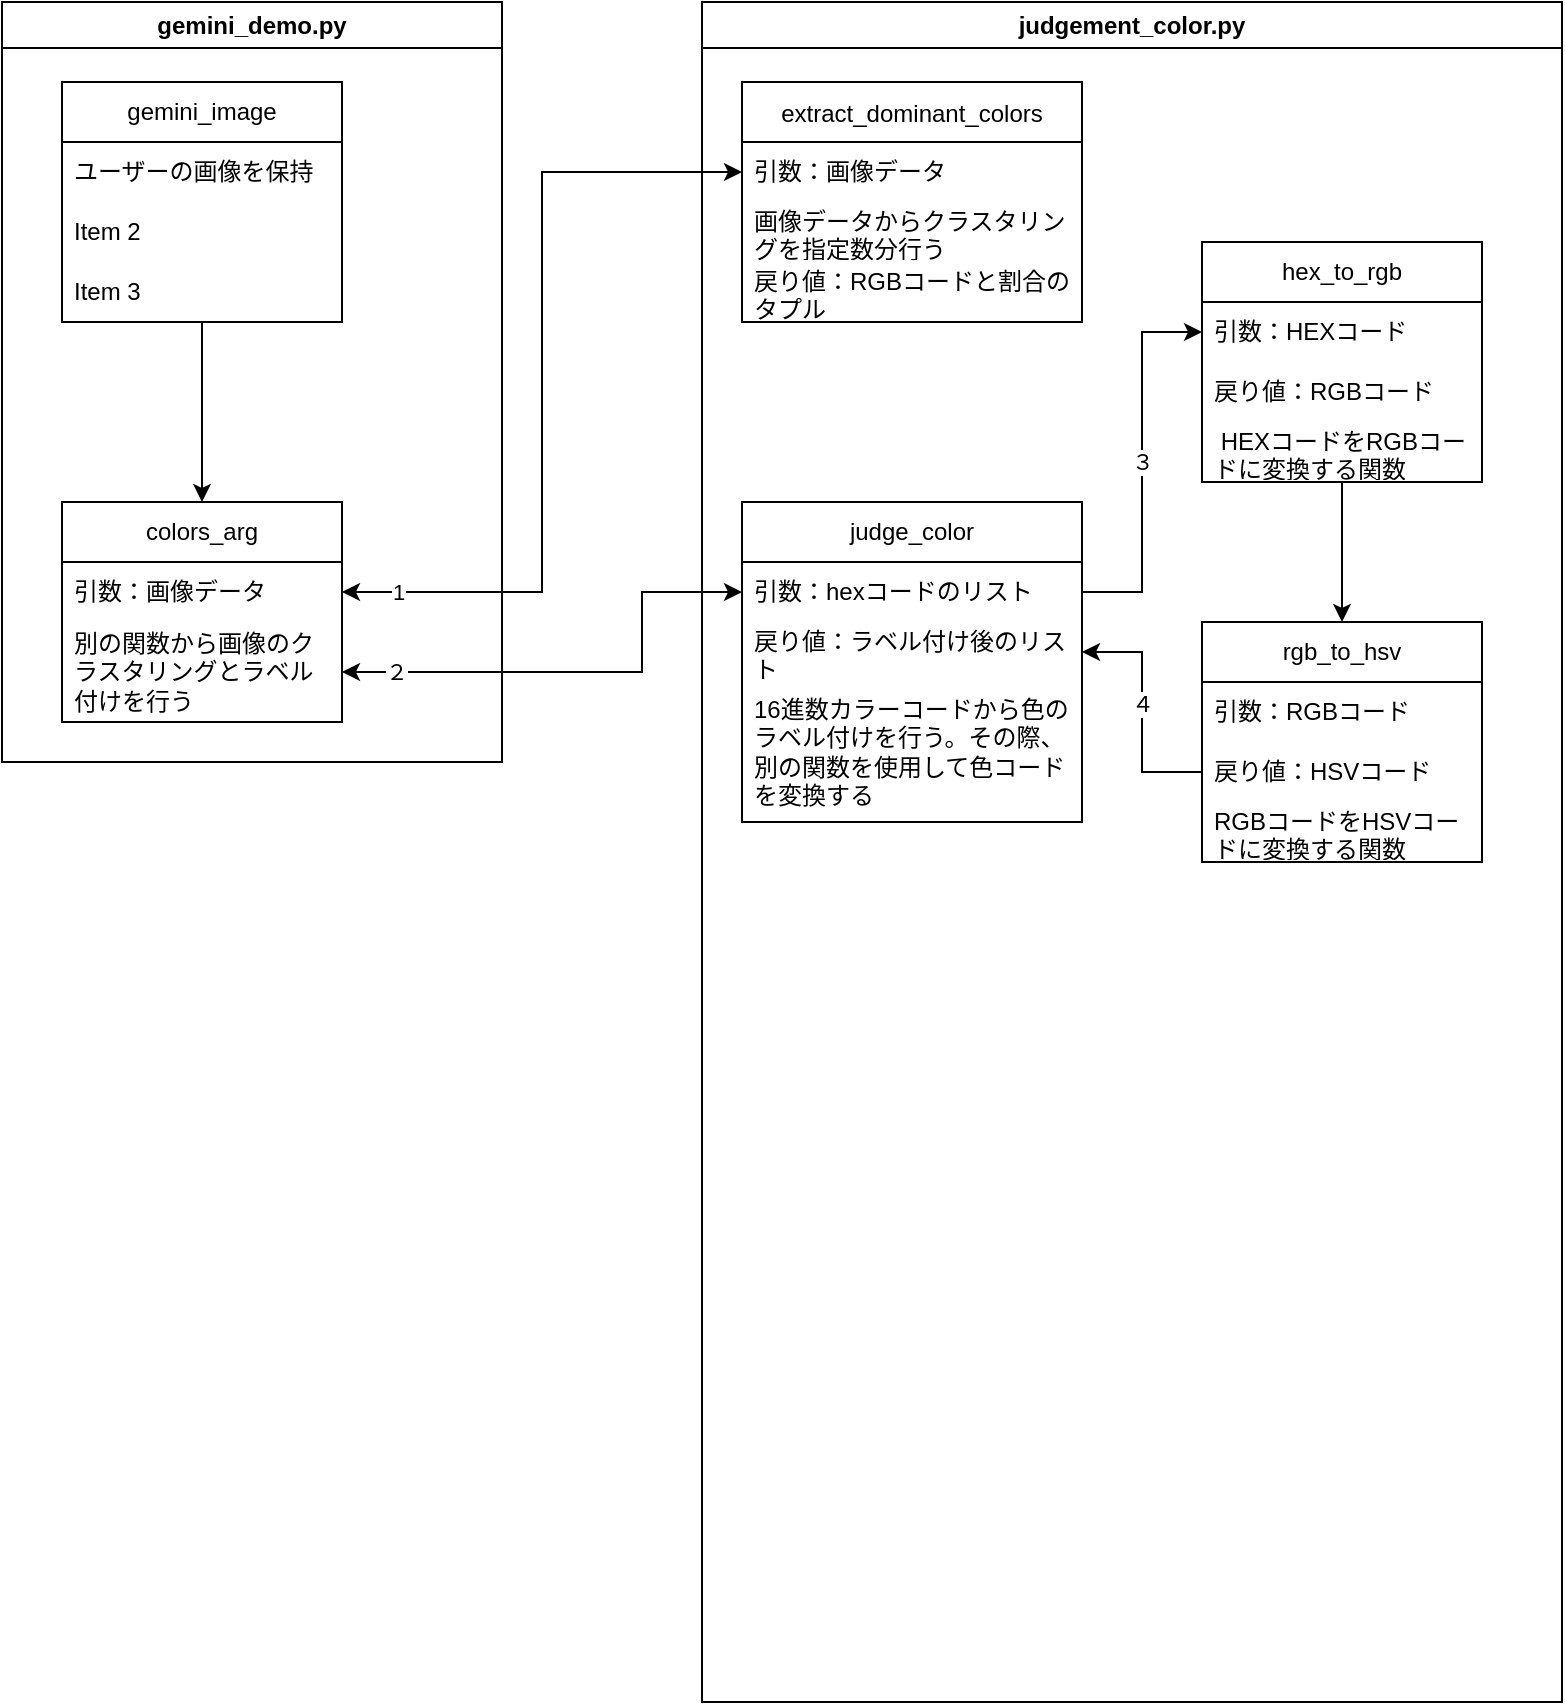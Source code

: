 <mxfile>
    <diagram name="ページ1" id="Y-_UlZO6UUmabmpELJcl">
        <mxGraphModel dx="697" dy="544" grid="1" gridSize="10" guides="1" tooltips="1" connect="1" arrows="1" fold="1" page="1" pageScale="1" pageWidth="827" pageHeight="1169" math="0" shadow="0">
            <root>
                <mxCell id="0"/>
                <mxCell id="1" parent="0"/>
                <mxCell id="2gydnytjF1V9bYnHniLV-10" value="gemini_demo.py" style="swimlane;whiteSpace=wrap;html=1;" parent="1" vertex="1">
                    <mxGeometry x="20" y="60" width="250" height="380" as="geometry"/>
                </mxCell>
                <mxCell id="2gydnytjF1V9bYnHniLV-16" style="edgeStyle=orthogonalEdgeStyle;rounded=0;orthogonalLoop=1;jettySize=auto;html=1;entryX=0.5;entryY=0;entryDx=0;entryDy=0;" parent="2gydnytjF1V9bYnHniLV-10" source="2gydnytjF1V9bYnHniLV-6" target="2gydnytjF1V9bYnHniLV-12" edge="1">
                    <mxGeometry relative="1" as="geometry"/>
                </mxCell>
                <mxCell id="2gydnytjF1V9bYnHniLV-6" value="gemini_image" style="swimlane;fontStyle=0;childLayout=stackLayout;horizontal=1;startSize=30;horizontalStack=0;resizeParent=1;resizeParentMax=0;resizeLast=0;collapsible=1;marginBottom=0;whiteSpace=wrap;html=1;" parent="2gydnytjF1V9bYnHniLV-10" vertex="1">
                    <mxGeometry x="30" y="40" width="140" height="120" as="geometry"/>
                </mxCell>
                <mxCell id="2gydnytjF1V9bYnHniLV-7" value="ユーザーの画像を保持" style="text;strokeColor=none;fillColor=none;align=left;verticalAlign=middle;spacingLeft=4;spacingRight=4;overflow=hidden;points=[[0,0.5],[1,0.5]];portConstraint=eastwest;rotatable=0;whiteSpace=wrap;html=1;" parent="2gydnytjF1V9bYnHniLV-6" vertex="1">
                    <mxGeometry y="30" width="140" height="30" as="geometry"/>
                </mxCell>
                <mxCell id="2gydnytjF1V9bYnHniLV-8" value="Item 2" style="text;strokeColor=none;fillColor=none;align=left;verticalAlign=middle;spacingLeft=4;spacingRight=4;overflow=hidden;points=[[0,0.5],[1,0.5]];portConstraint=eastwest;rotatable=0;whiteSpace=wrap;html=1;" parent="2gydnytjF1V9bYnHniLV-6" vertex="1">
                    <mxGeometry y="60" width="140" height="30" as="geometry"/>
                </mxCell>
                <mxCell id="2gydnytjF1V9bYnHniLV-9" value="Item 3" style="text;strokeColor=none;fillColor=none;align=left;verticalAlign=middle;spacingLeft=4;spacingRight=4;overflow=hidden;points=[[0,0.5],[1,0.5]];portConstraint=eastwest;rotatable=0;whiteSpace=wrap;html=1;" parent="2gydnytjF1V9bYnHniLV-6" vertex="1">
                    <mxGeometry y="90" width="140" height="30" as="geometry"/>
                </mxCell>
                <mxCell id="2gydnytjF1V9bYnHniLV-12" value="colors_arg" style="swimlane;fontStyle=0;childLayout=stackLayout;horizontal=1;startSize=30;horizontalStack=0;resizeParent=1;resizeParentMax=0;resizeLast=0;collapsible=1;marginBottom=0;whiteSpace=wrap;html=1;" parent="2gydnytjF1V9bYnHniLV-10" vertex="1">
                    <mxGeometry x="30" y="250" width="140" height="110" as="geometry"/>
                </mxCell>
                <mxCell id="2gydnytjF1V9bYnHniLV-13" value="引数：画像データ" style="text;strokeColor=none;fillColor=none;align=left;verticalAlign=middle;spacingLeft=4;spacingRight=4;overflow=hidden;points=[[0,0.5],[1,0.5]];portConstraint=eastwest;rotatable=0;whiteSpace=wrap;html=1;" parent="2gydnytjF1V9bYnHniLV-12" vertex="1">
                    <mxGeometry y="30" width="140" height="30" as="geometry"/>
                </mxCell>
                <mxCell id="2gydnytjF1V9bYnHniLV-14" value="別の関数から画像のクラスタリングとラベル付けを行う" style="text;strokeColor=none;fillColor=none;align=left;verticalAlign=middle;spacingLeft=4;spacingRight=4;overflow=hidden;points=[[0,0.5],[1,0.5]];portConstraint=eastwest;rotatable=0;whiteSpace=wrap;html=1;" parent="2gydnytjF1V9bYnHniLV-12" vertex="1">
                    <mxGeometry y="60" width="140" height="50" as="geometry"/>
                </mxCell>
                <mxCell id="2gydnytjF1V9bYnHniLV-19" value="judgement_color.py" style="swimlane;whiteSpace=wrap;html=1;" parent="1" vertex="1">
                    <mxGeometry x="370" y="60" width="430" height="850" as="geometry"/>
                </mxCell>
                <mxCell id="2gydnytjF1V9bYnHniLV-20" value="&lt;div style=&quot;line-height: 18px;&quot;&gt;extract_dominant_colors&lt;/div&gt;" style="swimlane;fontStyle=0;childLayout=stackLayout;horizontal=1;startSize=30;horizontalStack=0;resizeParent=1;resizeParentMax=0;resizeLast=0;collapsible=1;marginBottom=0;whiteSpace=wrap;html=1;" parent="2gydnytjF1V9bYnHniLV-19" vertex="1">
                    <mxGeometry x="20" y="40" width="170" height="120" as="geometry"/>
                </mxCell>
                <mxCell id="2gydnytjF1V9bYnHniLV-21" value="引数：画像データ" style="text;strokeColor=none;fillColor=none;align=left;verticalAlign=middle;spacingLeft=4;spacingRight=4;overflow=hidden;points=[[0,0.5],[1,0.5]];portConstraint=eastwest;rotatable=0;whiteSpace=wrap;html=1;" parent="2gydnytjF1V9bYnHniLV-20" vertex="1">
                    <mxGeometry y="30" width="170" height="30" as="geometry"/>
                </mxCell>
                <mxCell id="2gydnytjF1V9bYnHniLV-22" value="画像データからクラスタリングを指定数分行う" style="text;strokeColor=none;fillColor=none;align=left;verticalAlign=middle;spacingLeft=4;spacingRight=4;overflow=hidden;points=[[0,0.5],[1,0.5]];portConstraint=eastwest;rotatable=0;whiteSpace=wrap;html=1;" parent="2gydnytjF1V9bYnHniLV-20" vertex="1">
                    <mxGeometry y="60" width="170" height="30" as="geometry"/>
                </mxCell>
                <mxCell id="2gydnytjF1V9bYnHniLV-23" value="戻り値：RGBコードと割合のタプル" style="text;strokeColor=none;fillColor=none;align=left;verticalAlign=middle;spacingLeft=4;spacingRight=4;overflow=hidden;points=[[0,0.5],[1,0.5]];portConstraint=eastwest;rotatable=0;whiteSpace=wrap;html=1;" parent="2gydnytjF1V9bYnHniLV-20" vertex="1">
                    <mxGeometry y="90" width="170" height="30" as="geometry"/>
                </mxCell>
                <mxCell id="2gydnytjF1V9bYnHniLV-28" value="judge_color" style="swimlane;fontStyle=0;childLayout=stackLayout;horizontal=1;startSize=30;horizontalStack=0;resizeParent=1;resizeParentMax=0;resizeLast=0;collapsible=1;marginBottom=0;whiteSpace=wrap;html=1;" parent="2gydnytjF1V9bYnHniLV-19" vertex="1">
                    <mxGeometry x="20" y="250" width="170" height="160" as="geometry"/>
                </mxCell>
                <mxCell id="2gydnytjF1V9bYnHniLV-29" value="引数：hexコードのリスト" style="text;strokeColor=none;fillColor=none;align=left;verticalAlign=middle;spacingLeft=4;spacingRight=4;overflow=hidden;points=[[0,0.5],[1,0.5]];portConstraint=eastwest;rotatable=0;whiteSpace=wrap;html=1;" parent="2gydnytjF1V9bYnHniLV-28" vertex="1">
                    <mxGeometry y="30" width="170" height="30" as="geometry"/>
                </mxCell>
                <mxCell id="2gydnytjF1V9bYnHniLV-30" value="戻り値：ラベル付け後のリスト" style="text;strokeColor=none;fillColor=none;align=left;verticalAlign=middle;spacingLeft=4;spacingRight=4;overflow=hidden;points=[[0,0.5],[1,0.5]];portConstraint=eastwest;rotatable=0;whiteSpace=wrap;html=1;" parent="2gydnytjF1V9bYnHniLV-28" vertex="1">
                    <mxGeometry y="60" width="170" height="30" as="geometry"/>
                </mxCell>
                <mxCell id="2gydnytjF1V9bYnHniLV-31" value="16進数カラーコードから色のラベル付けを行う。その際、別の関数を使用して色コードを変換する" style="text;strokeColor=none;fillColor=none;align=left;verticalAlign=middle;spacingLeft=4;spacingRight=4;overflow=hidden;points=[[0,0.5],[1,0.5]];portConstraint=eastwest;rotatable=0;whiteSpace=wrap;html=1;" parent="2gydnytjF1V9bYnHniLV-28" vertex="1">
                    <mxGeometry y="90" width="170" height="70" as="geometry"/>
                </mxCell>
                <mxCell id="2gydnytjF1V9bYnHniLV-45" style="edgeStyle=orthogonalEdgeStyle;rounded=0;orthogonalLoop=1;jettySize=auto;html=1;entryX=0.5;entryY=0;entryDx=0;entryDy=0;" parent="2gydnytjF1V9bYnHniLV-19" source="2gydnytjF1V9bYnHniLV-36" target="2gydnytjF1V9bYnHniLV-40" edge="1">
                    <mxGeometry relative="1" as="geometry"/>
                </mxCell>
                <mxCell id="2gydnytjF1V9bYnHniLV-36" value="hex_to_rgb" style="swimlane;fontStyle=0;childLayout=stackLayout;horizontal=1;startSize=30;horizontalStack=0;resizeParent=1;resizeParentMax=0;resizeLast=0;collapsible=1;marginBottom=0;whiteSpace=wrap;html=1;" parent="2gydnytjF1V9bYnHniLV-19" vertex="1">
                    <mxGeometry x="250" y="120" width="140" height="120" as="geometry"/>
                </mxCell>
                <mxCell id="2gydnytjF1V9bYnHniLV-37" value="引数：HEXコード" style="text;strokeColor=none;fillColor=none;align=left;verticalAlign=middle;spacingLeft=4;spacingRight=4;overflow=hidden;points=[[0,0.5],[1,0.5]];portConstraint=eastwest;rotatable=0;whiteSpace=wrap;html=1;" parent="2gydnytjF1V9bYnHniLV-36" vertex="1">
                    <mxGeometry y="30" width="140" height="30" as="geometry"/>
                </mxCell>
                <mxCell id="2gydnytjF1V9bYnHniLV-38" value="戻り値：RGBコード" style="text;strokeColor=none;fillColor=none;align=left;verticalAlign=middle;spacingLeft=4;spacingRight=4;overflow=hidden;points=[[0,0.5],[1,0.5]];portConstraint=eastwest;rotatable=0;whiteSpace=wrap;html=1;" parent="2gydnytjF1V9bYnHniLV-36" vertex="1">
                    <mxGeometry y="60" width="140" height="30" as="geometry"/>
                </mxCell>
                <mxCell id="2gydnytjF1V9bYnHniLV-39" value="&amp;nbsp;HEXコードをRGBコードに変換する関数" style="text;strokeColor=none;fillColor=none;align=left;verticalAlign=middle;spacingLeft=4;spacingRight=4;overflow=hidden;points=[[0,0.5],[1,0.5]];portConstraint=eastwest;rotatable=0;whiteSpace=wrap;html=1;" parent="2gydnytjF1V9bYnHniLV-36" vertex="1">
                    <mxGeometry y="90" width="140" height="30" as="geometry"/>
                </mxCell>
                <mxCell id="2gydnytjF1V9bYnHniLV-40" value="rgb_to_hsv" style="swimlane;fontStyle=0;childLayout=stackLayout;horizontal=1;startSize=30;horizontalStack=0;resizeParent=1;resizeParentMax=0;resizeLast=0;collapsible=1;marginBottom=0;whiteSpace=wrap;html=1;" parent="2gydnytjF1V9bYnHniLV-19" vertex="1">
                    <mxGeometry x="250" y="310" width="140" height="120" as="geometry"/>
                </mxCell>
                <mxCell id="2gydnytjF1V9bYnHniLV-41" value="引数：RGBコード" style="text;strokeColor=none;fillColor=none;align=left;verticalAlign=middle;spacingLeft=4;spacingRight=4;overflow=hidden;points=[[0,0.5],[1,0.5]];portConstraint=eastwest;rotatable=0;whiteSpace=wrap;html=1;" parent="2gydnytjF1V9bYnHniLV-40" vertex="1">
                    <mxGeometry y="30" width="140" height="30" as="geometry"/>
                </mxCell>
                <mxCell id="2gydnytjF1V9bYnHniLV-42" value="戻り値：HSVコード" style="text;strokeColor=none;fillColor=none;align=left;verticalAlign=middle;spacingLeft=4;spacingRight=4;overflow=hidden;points=[[0,0.5],[1,0.5]];portConstraint=eastwest;rotatable=0;whiteSpace=wrap;html=1;" parent="2gydnytjF1V9bYnHniLV-40" vertex="1">
                    <mxGeometry y="60" width="140" height="30" as="geometry"/>
                </mxCell>
                <mxCell id="2gydnytjF1V9bYnHniLV-43" value="RGBコードをHSVコードに変換する関数" style="text;strokeColor=none;fillColor=none;align=left;verticalAlign=middle;spacingLeft=4;spacingRight=4;overflow=hidden;points=[[0,0.5],[1,0.5]];portConstraint=eastwest;rotatable=0;whiteSpace=wrap;html=1;" parent="2gydnytjF1V9bYnHniLV-40" vertex="1">
                    <mxGeometry y="90" width="140" height="30" as="geometry"/>
                </mxCell>
                <mxCell id="2gydnytjF1V9bYnHniLV-44" value="３" style="edgeStyle=orthogonalEdgeStyle;rounded=0;orthogonalLoop=1;jettySize=auto;html=1;entryX=0;entryY=0.5;entryDx=0;entryDy=0;" parent="2gydnytjF1V9bYnHniLV-19" source="2gydnytjF1V9bYnHniLV-29" target="2gydnytjF1V9bYnHniLV-37" edge="1">
                    <mxGeometry relative="1" as="geometry"/>
                </mxCell>
                <mxCell id="2gydnytjF1V9bYnHniLV-46" style="edgeStyle=orthogonalEdgeStyle;rounded=0;orthogonalLoop=1;jettySize=auto;html=1;entryX=1;entryY=0.5;entryDx=0;entryDy=0;" parent="2gydnytjF1V9bYnHniLV-19" source="2gydnytjF1V9bYnHniLV-42" target="2gydnytjF1V9bYnHniLV-30" edge="1">
                    <mxGeometry relative="1" as="geometry"/>
                </mxCell>
                <mxCell id="2gydnytjF1V9bYnHniLV-47" value="４" style="edgeLabel;html=1;align=center;verticalAlign=middle;resizable=0;points=[];" parent="2gydnytjF1V9bYnHniLV-46" vertex="1" connectable="0">
                    <mxGeometry x="0.076" relative="1" as="geometry">
                        <mxPoint as="offset"/>
                    </mxGeometry>
                </mxCell>
                <mxCell id="2gydnytjF1V9bYnHniLV-24" style="edgeStyle=orthogonalEdgeStyle;rounded=0;orthogonalLoop=1;jettySize=auto;html=1;entryX=0;entryY=0.5;entryDx=0;entryDy=0;startArrow=classic;startFill=1;" parent="1" source="2gydnytjF1V9bYnHniLV-13" target="2gydnytjF1V9bYnHniLV-21" edge="1">
                    <mxGeometry relative="1" as="geometry"/>
                </mxCell>
                <mxCell id="2gydnytjF1V9bYnHniLV-26" value="1" style="edgeLabel;html=1;align=center;verticalAlign=middle;resizable=0;points=[];" parent="2gydnytjF1V9bYnHniLV-24" vertex="1" connectable="0">
                    <mxGeometry x="-0.805" y="-3" relative="1" as="geometry">
                        <mxPoint x="-12" y="-3" as="offset"/>
                    </mxGeometry>
                </mxCell>
                <mxCell id="2gydnytjF1V9bYnHniLV-34" value="" style="endArrow=classic;startArrow=classic;html=1;rounded=0;exitX=1;exitY=0.5;exitDx=0;exitDy=0;entryX=0;entryY=0.5;entryDx=0;entryDy=0;" parent="1" source="2gydnytjF1V9bYnHniLV-14" target="2gydnytjF1V9bYnHniLV-29" edge="1">
                    <mxGeometry width="50" height="50" relative="1" as="geometry">
                        <mxPoint x="390" y="400" as="sourcePoint"/>
                        <mxPoint x="440" y="350" as="targetPoint"/>
                        <Array as="points">
                            <mxPoint x="340" y="395"/>
                            <mxPoint x="340" y="355"/>
                        </Array>
                    </mxGeometry>
                </mxCell>
                <mxCell id="2gydnytjF1V9bYnHniLV-35" value="２" style="edgeLabel;html=1;align=center;verticalAlign=middle;resizable=0;points=[];" parent="2gydnytjF1V9bYnHniLV-34" vertex="1" connectable="0">
                    <mxGeometry x="-0.775" relative="1" as="geometry">
                        <mxPoint as="offset"/>
                    </mxGeometry>
                </mxCell>
            </root>
        </mxGraphModel>
    </diagram>
</mxfile>